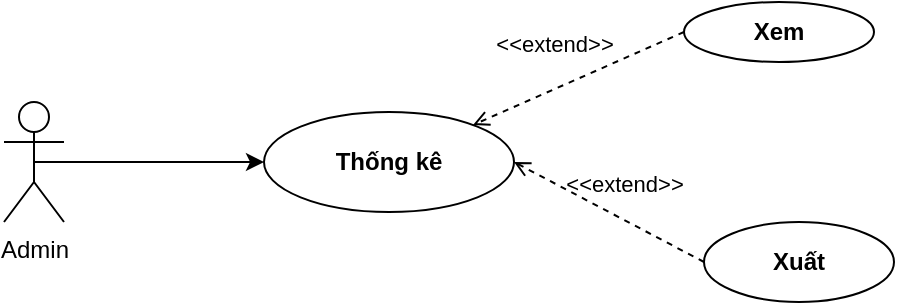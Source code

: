 <mxfile>
    <diagram id="Z_8QDjAfg0qxZCRe3mqi" name="Page-1">
        <mxGraphModel dx="686" dy="404" grid="1" gridSize="10" guides="1" tooltips="1" connect="1" arrows="1" fold="1" page="1" pageScale="1" pageWidth="850" pageHeight="1100" math="0" shadow="0">
            <root>
                <mxCell id="0"/>
                <mxCell id="1" parent="0"/>
                <mxCell id="6" value="Admin" style="shape=umlActor;verticalLabelPosition=bottom;verticalAlign=top;html=1;outlineConnect=0;" parent="1" vertex="1">
                    <mxGeometry x="90" y="240" width="30" height="60" as="geometry"/>
                </mxCell>
                <mxCell id="7" value="Thống kê" style="ellipse;whiteSpace=wrap;html=1;fontStyle=1" parent="1" vertex="1">
                    <mxGeometry x="220" y="245" width="125" height="50" as="geometry"/>
                </mxCell>
                <mxCell id="8" value="" style="endArrow=classic;html=1;exitX=0.5;exitY=0.5;exitDx=0;exitDy=0;exitPerimeter=0;" parent="1" source="6" target="7" edge="1">
                    <mxGeometry width="50" height="50" relative="1" as="geometry">
                        <mxPoint x="330" y="240" as="sourcePoint"/>
                        <mxPoint x="380" y="190" as="targetPoint"/>
                    </mxGeometry>
                </mxCell>
                <mxCell id="9" value="Xem" style="ellipse;whiteSpace=wrap;html=1;fontStyle=1" parent="1" vertex="1">
                    <mxGeometry x="430" y="190" width="95" height="30" as="geometry"/>
                </mxCell>
                <mxCell id="12" value="Xuất" style="ellipse;whiteSpace=wrap;html=1;fontStyle=1" parent="1" vertex="1">
                    <mxGeometry x="440" y="300" width="95" height="40" as="geometry"/>
                </mxCell>
                <mxCell id="13" value="&amp;lt;&amp;lt;extend&amp;gt;&amp;gt;" style="html=1;verticalAlign=bottom;labelBackgroundColor=none;endArrow=open;endFill=0;dashed=1;exitX=0;exitY=0.5;exitDx=0;exitDy=0;" parent="1" source="9" target="7" edge="1">
                    <mxGeometry x="0.133" y="-13" width="160" relative="1" as="geometry">
                        <mxPoint x="280" y="220" as="sourcePoint"/>
                        <mxPoint x="440" y="220" as="targetPoint"/>
                        <mxPoint as="offset"/>
                    </mxGeometry>
                </mxCell>
                <mxCell id="14" value="&amp;lt;&amp;lt;extend&amp;gt;&amp;gt;" style="html=1;verticalAlign=bottom;labelBackgroundColor=none;endArrow=open;endFill=0;dashed=1;entryX=1;entryY=0.5;entryDx=0;entryDy=0;exitX=0;exitY=0.5;exitDx=0;exitDy=0;" parent="1" source="12" target="7" edge="1">
                    <mxGeometry x="-0.08" y="-8" width="160" relative="1" as="geometry">
                        <mxPoint x="450" y="240" as="sourcePoint"/>
                        <mxPoint x="330" y="260" as="targetPoint"/>
                        <mxPoint as="offset"/>
                    </mxGeometry>
                </mxCell>
            </root>
        </mxGraphModel>
    </diagram>
</mxfile>